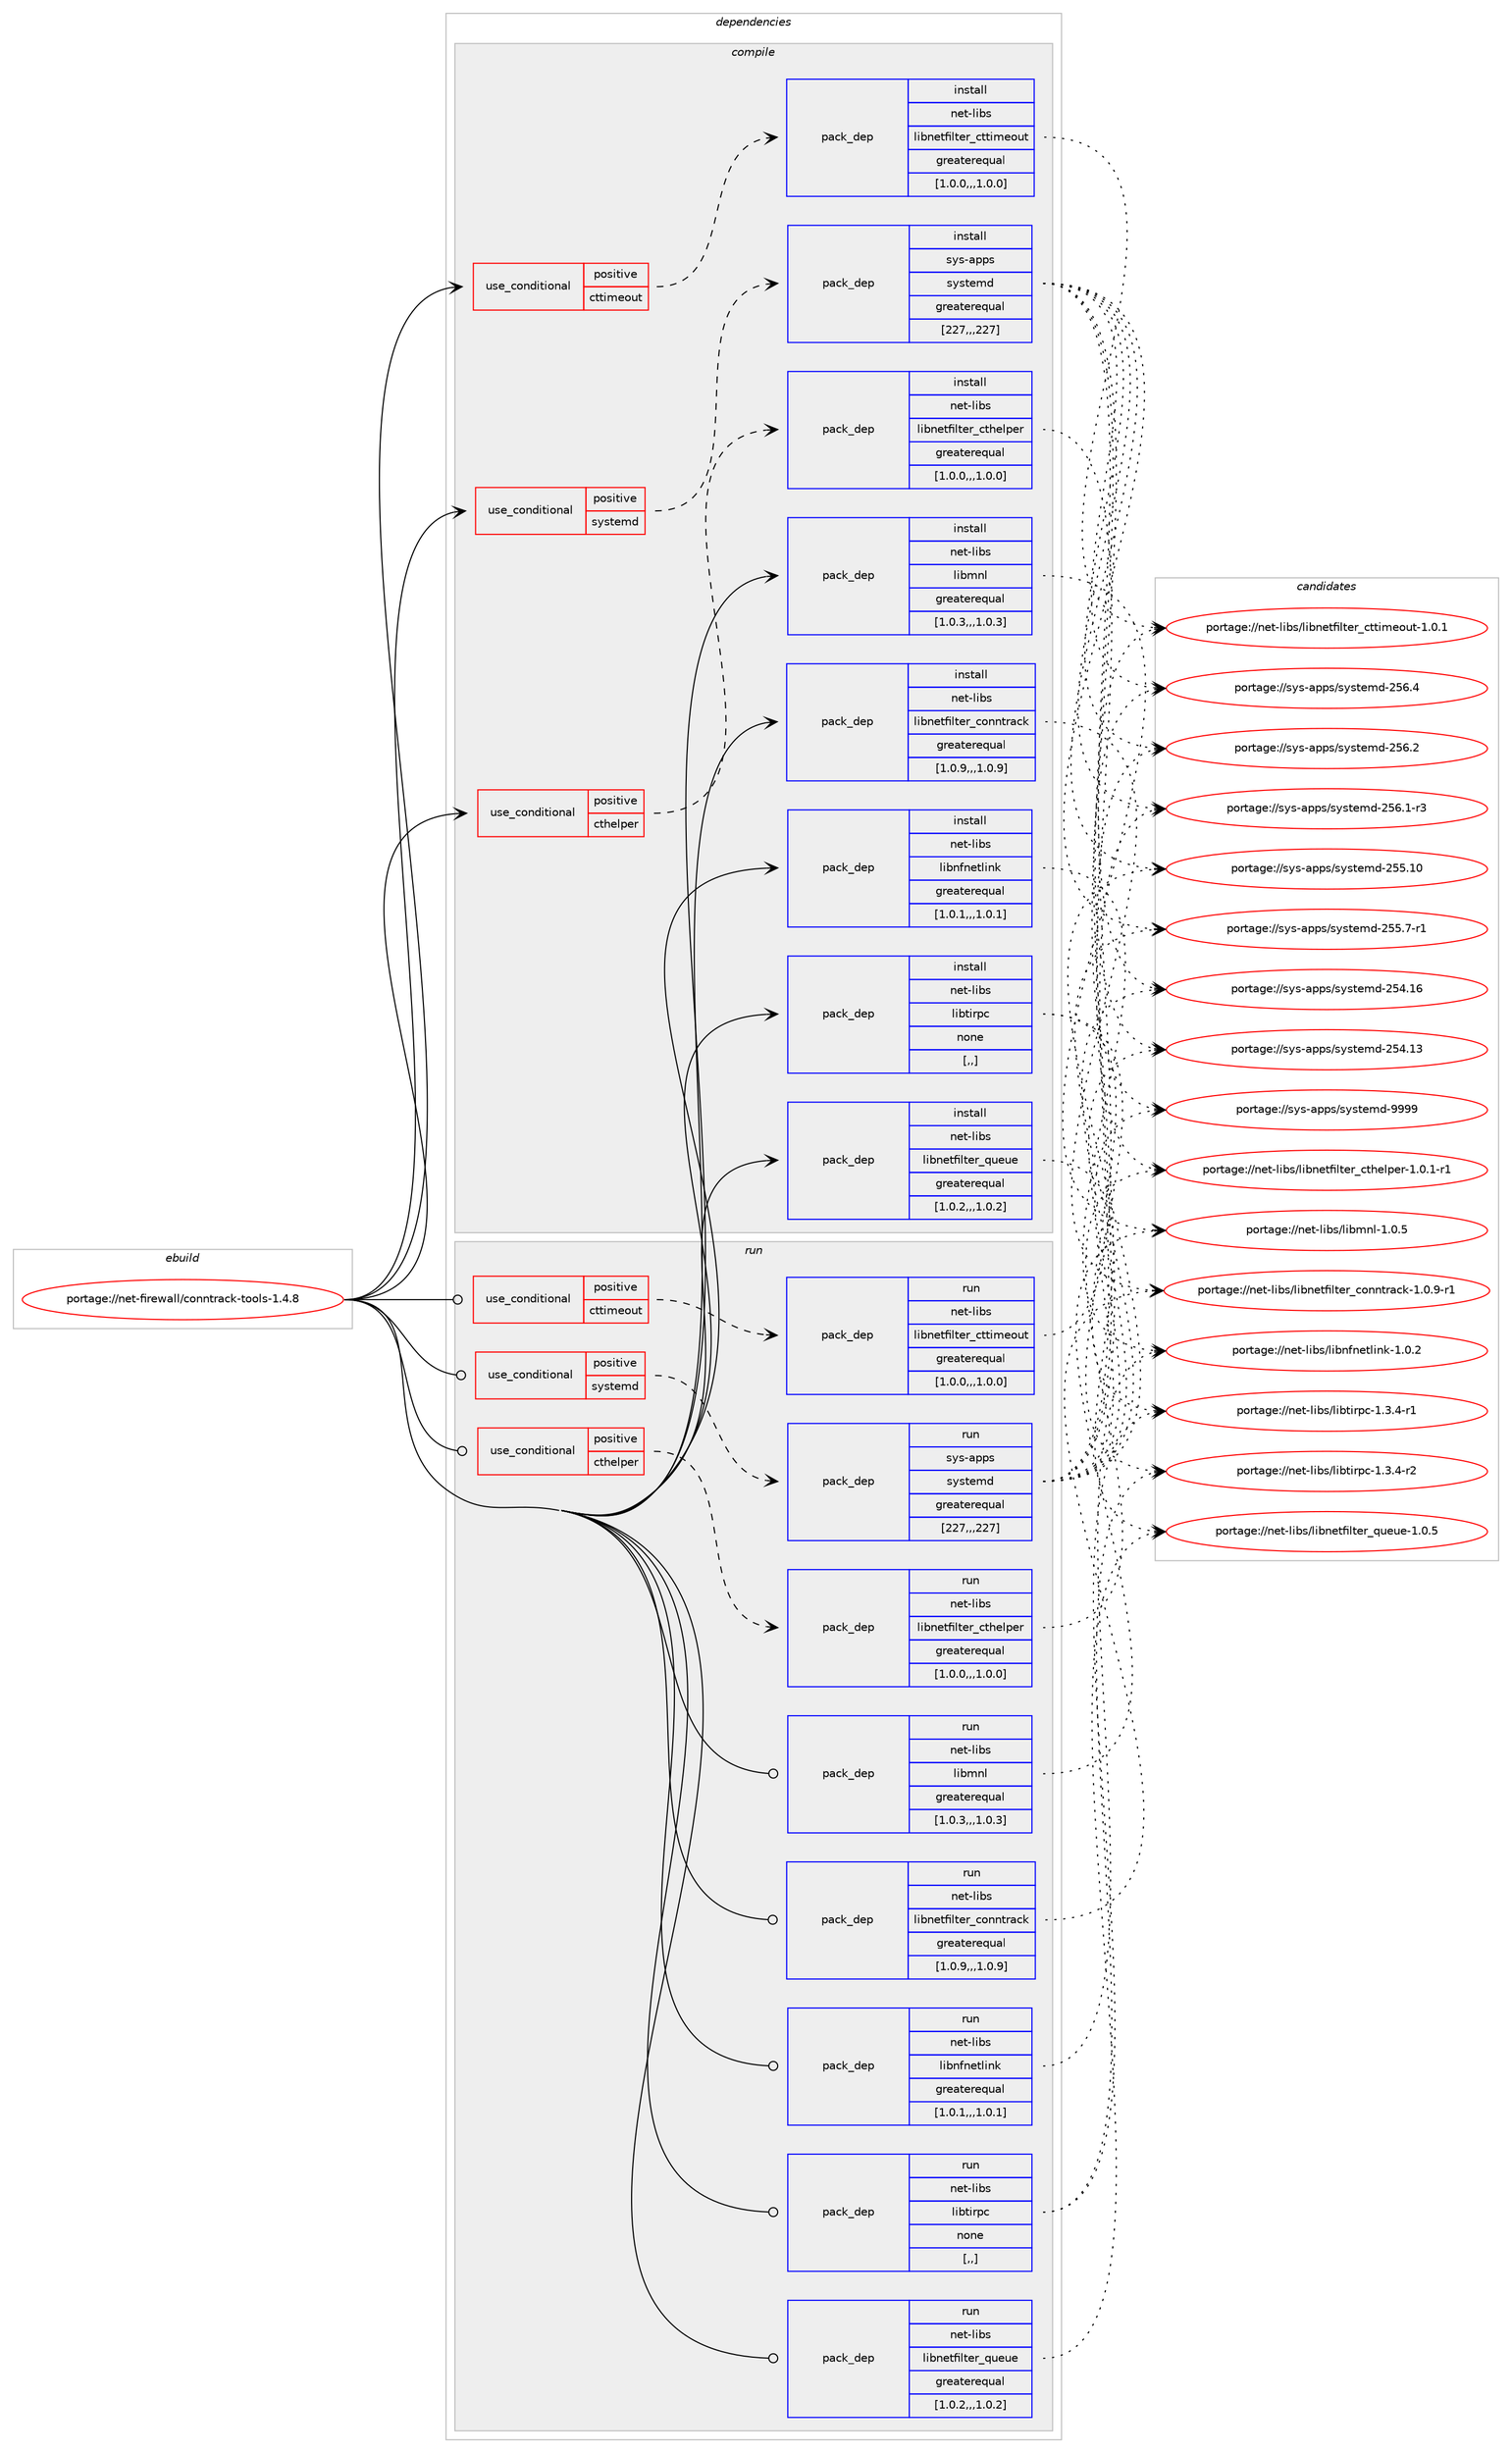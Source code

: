 digraph prolog {

# *************
# Graph options
# *************

newrank=true;
concentrate=true;
compound=true;
graph [rankdir=LR,fontname=Helvetica,fontsize=10,ranksep=1.5];#, ranksep=2.5, nodesep=0.2];
edge  [arrowhead=vee];
node  [fontname=Helvetica,fontsize=10];

# **********
# The ebuild
# **********

subgraph cluster_leftcol {
color=gray;
label=<<i>ebuild</i>>;
id [label="portage://net-firewall/conntrack-tools-1.4.8", color=red, width=4, href="../net-firewall/conntrack-tools-1.4.8.svg"];
}

# ****************
# The dependencies
# ****************

subgraph cluster_midcol {
color=gray;
label=<<i>dependencies</i>>;
subgraph cluster_compile {
fillcolor="#eeeeee";
style=filled;
label=<<i>compile</i>>;
subgraph cond89896 {
dependency346464 [label=<<TABLE BORDER="0" CELLBORDER="1" CELLSPACING="0" CELLPADDING="4"><TR><TD ROWSPAN="3" CELLPADDING="10">use_conditional</TD></TR><TR><TD>positive</TD></TR><TR><TD>cthelper</TD></TR></TABLE>>, shape=none, color=red];
subgraph pack253977 {
dependency346465 [label=<<TABLE BORDER="0" CELLBORDER="1" CELLSPACING="0" CELLPADDING="4" WIDTH="220"><TR><TD ROWSPAN="6" CELLPADDING="30">pack_dep</TD></TR><TR><TD WIDTH="110">install</TD></TR><TR><TD>net-libs</TD></TR><TR><TD>libnetfilter_cthelper</TD></TR><TR><TD>greaterequal</TD></TR><TR><TD>[1.0.0,,,1.0.0]</TD></TR></TABLE>>, shape=none, color=blue];
}
dependency346464:e -> dependency346465:w [weight=20,style="dashed",arrowhead="vee"];
}
id:e -> dependency346464:w [weight=20,style="solid",arrowhead="vee"];
subgraph cond89897 {
dependency346466 [label=<<TABLE BORDER="0" CELLBORDER="1" CELLSPACING="0" CELLPADDING="4"><TR><TD ROWSPAN="3" CELLPADDING="10">use_conditional</TD></TR><TR><TD>positive</TD></TR><TR><TD>cttimeout</TD></TR></TABLE>>, shape=none, color=red];
subgraph pack253978 {
dependency346467 [label=<<TABLE BORDER="0" CELLBORDER="1" CELLSPACING="0" CELLPADDING="4" WIDTH="220"><TR><TD ROWSPAN="6" CELLPADDING="30">pack_dep</TD></TR><TR><TD WIDTH="110">install</TD></TR><TR><TD>net-libs</TD></TR><TR><TD>libnetfilter_cttimeout</TD></TR><TR><TD>greaterequal</TD></TR><TR><TD>[1.0.0,,,1.0.0]</TD></TR></TABLE>>, shape=none, color=blue];
}
dependency346466:e -> dependency346467:w [weight=20,style="dashed",arrowhead="vee"];
}
id:e -> dependency346466:w [weight=20,style="solid",arrowhead="vee"];
subgraph cond89898 {
dependency346468 [label=<<TABLE BORDER="0" CELLBORDER="1" CELLSPACING="0" CELLPADDING="4"><TR><TD ROWSPAN="3" CELLPADDING="10">use_conditional</TD></TR><TR><TD>positive</TD></TR><TR><TD>systemd</TD></TR></TABLE>>, shape=none, color=red];
subgraph pack253979 {
dependency346469 [label=<<TABLE BORDER="0" CELLBORDER="1" CELLSPACING="0" CELLPADDING="4" WIDTH="220"><TR><TD ROWSPAN="6" CELLPADDING="30">pack_dep</TD></TR><TR><TD WIDTH="110">install</TD></TR><TR><TD>sys-apps</TD></TR><TR><TD>systemd</TD></TR><TR><TD>greaterequal</TD></TR><TR><TD>[227,,,227]</TD></TR></TABLE>>, shape=none, color=blue];
}
dependency346468:e -> dependency346469:w [weight=20,style="dashed",arrowhead="vee"];
}
id:e -> dependency346468:w [weight=20,style="solid",arrowhead="vee"];
subgraph pack253980 {
dependency346470 [label=<<TABLE BORDER="0" CELLBORDER="1" CELLSPACING="0" CELLPADDING="4" WIDTH="220"><TR><TD ROWSPAN="6" CELLPADDING="30">pack_dep</TD></TR><TR><TD WIDTH="110">install</TD></TR><TR><TD>net-libs</TD></TR><TR><TD>libmnl</TD></TR><TR><TD>greaterequal</TD></TR><TR><TD>[1.0.3,,,1.0.3]</TD></TR></TABLE>>, shape=none, color=blue];
}
id:e -> dependency346470:w [weight=20,style="solid",arrowhead="vee"];
subgraph pack253981 {
dependency346471 [label=<<TABLE BORDER="0" CELLBORDER="1" CELLSPACING="0" CELLPADDING="4" WIDTH="220"><TR><TD ROWSPAN="6" CELLPADDING="30">pack_dep</TD></TR><TR><TD WIDTH="110">install</TD></TR><TR><TD>net-libs</TD></TR><TR><TD>libnetfilter_conntrack</TD></TR><TR><TD>greaterequal</TD></TR><TR><TD>[1.0.9,,,1.0.9]</TD></TR></TABLE>>, shape=none, color=blue];
}
id:e -> dependency346471:w [weight=20,style="solid",arrowhead="vee"];
subgraph pack253982 {
dependency346472 [label=<<TABLE BORDER="0" CELLBORDER="1" CELLSPACING="0" CELLPADDING="4" WIDTH="220"><TR><TD ROWSPAN="6" CELLPADDING="30">pack_dep</TD></TR><TR><TD WIDTH="110">install</TD></TR><TR><TD>net-libs</TD></TR><TR><TD>libnetfilter_queue</TD></TR><TR><TD>greaterequal</TD></TR><TR><TD>[1.0.2,,,1.0.2]</TD></TR></TABLE>>, shape=none, color=blue];
}
id:e -> dependency346472:w [weight=20,style="solid",arrowhead="vee"];
subgraph pack253983 {
dependency346473 [label=<<TABLE BORDER="0" CELLBORDER="1" CELLSPACING="0" CELLPADDING="4" WIDTH="220"><TR><TD ROWSPAN="6" CELLPADDING="30">pack_dep</TD></TR><TR><TD WIDTH="110">install</TD></TR><TR><TD>net-libs</TD></TR><TR><TD>libnfnetlink</TD></TR><TR><TD>greaterequal</TD></TR><TR><TD>[1.0.1,,,1.0.1]</TD></TR></TABLE>>, shape=none, color=blue];
}
id:e -> dependency346473:w [weight=20,style="solid",arrowhead="vee"];
subgraph pack253984 {
dependency346474 [label=<<TABLE BORDER="0" CELLBORDER="1" CELLSPACING="0" CELLPADDING="4" WIDTH="220"><TR><TD ROWSPAN="6" CELLPADDING="30">pack_dep</TD></TR><TR><TD WIDTH="110">install</TD></TR><TR><TD>net-libs</TD></TR><TR><TD>libtirpc</TD></TR><TR><TD>none</TD></TR><TR><TD>[,,]</TD></TR></TABLE>>, shape=none, color=blue];
}
id:e -> dependency346474:w [weight=20,style="solid",arrowhead="vee"];
}
subgraph cluster_compileandrun {
fillcolor="#eeeeee";
style=filled;
label=<<i>compile and run</i>>;
}
subgraph cluster_run {
fillcolor="#eeeeee";
style=filled;
label=<<i>run</i>>;
subgraph cond89899 {
dependency346475 [label=<<TABLE BORDER="0" CELLBORDER="1" CELLSPACING="0" CELLPADDING="4"><TR><TD ROWSPAN="3" CELLPADDING="10">use_conditional</TD></TR><TR><TD>positive</TD></TR><TR><TD>cthelper</TD></TR></TABLE>>, shape=none, color=red];
subgraph pack253985 {
dependency346476 [label=<<TABLE BORDER="0" CELLBORDER="1" CELLSPACING="0" CELLPADDING="4" WIDTH="220"><TR><TD ROWSPAN="6" CELLPADDING="30">pack_dep</TD></TR><TR><TD WIDTH="110">run</TD></TR><TR><TD>net-libs</TD></TR><TR><TD>libnetfilter_cthelper</TD></TR><TR><TD>greaterequal</TD></TR><TR><TD>[1.0.0,,,1.0.0]</TD></TR></TABLE>>, shape=none, color=blue];
}
dependency346475:e -> dependency346476:w [weight=20,style="dashed",arrowhead="vee"];
}
id:e -> dependency346475:w [weight=20,style="solid",arrowhead="odot"];
subgraph cond89900 {
dependency346477 [label=<<TABLE BORDER="0" CELLBORDER="1" CELLSPACING="0" CELLPADDING="4"><TR><TD ROWSPAN="3" CELLPADDING="10">use_conditional</TD></TR><TR><TD>positive</TD></TR><TR><TD>cttimeout</TD></TR></TABLE>>, shape=none, color=red];
subgraph pack253986 {
dependency346478 [label=<<TABLE BORDER="0" CELLBORDER="1" CELLSPACING="0" CELLPADDING="4" WIDTH="220"><TR><TD ROWSPAN="6" CELLPADDING="30">pack_dep</TD></TR><TR><TD WIDTH="110">run</TD></TR><TR><TD>net-libs</TD></TR><TR><TD>libnetfilter_cttimeout</TD></TR><TR><TD>greaterequal</TD></TR><TR><TD>[1.0.0,,,1.0.0]</TD></TR></TABLE>>, shape=none, color=blue];
}
dependency346477:e -> dependency346478:w [weight=20,style="dashed",arrowhead="vee"];
}
id:e -> dependency346477:w [weight=20,style="solid",arrowhead="odot"];
subgraph cond89901 {
dependency346479 [label=<<TABLE BORDER="0" CELLBORDER="1" CELLSPACING="0" CELLPADDING="4"><TR><TD ROWSPAN="3" CELLPADDING="10">use_conditional</TD></TR><TR><TD>positive</TD></TR><TR><TD>systemd</TD></TR></TABLE>>, shape=none, color=red];
subgraph pack253987 {
dependency346480 [label=<<TABLE BORDER="0" CELLBORDER="1" CELLSPACING="0" CELLPADDING="4" WIDTH="220"><TR><TD ROWSPAN="6" CELLPADDING="30">pack_dep</TD></TR><TR><TD WIDTH="110">run</TD></TR><TR><TD>sys-apps</TD></TR><TR><TD>systemd</TD></TR><TR><TD>greaterequal</TD></TR><TR><TD>[227,,,227]</TD></TR></TABLE>>, shape=none, color=blue];
}
dependency346479:e -> dependency346480:w [weight=20,style="dashed",arrowhead="vee"];
}
id:e -> dependency346479:w [weight=20,style="solid",arrowhead="odot"];
subgraph pack253988 {
dependency346481 [label=<<TABLE BORDER="0" CELLBORDER="1" CELLSPACING="0" CELLPADDING="4" WIDTH="220"><TR><TD ROWSPAN="6" CELLPADDING="30">pack_dep</TD></TR><TR><TD WIDTH="110">run</TD></TR><TR><TD>net-libs</TD></TR><TR><TD>libmnl</TD></TR><TR><TD>greaterequal</TD></TR><TR><TD>[1.0.3,,,1.0.3]</TD></TR></TABLE>>, shape=none, color=blue];
}
id:e -> dependency346481:w [weight=20,style="solid",arrowhead="odot"];
subgraph pack253989 {
dependency346482 [label=<<TABLE BORDER="0" CELLBORDER="1" CELLSPACING="0" CELLPADDING="4" WIDTH="220"><TR><TD ROWSPAN="6" CELLPADDING="30">pack_dep</TD></TR><TR><TD WIDTH="110">run</TD></TR><TR><TD>net-libs</TD></TR><TR><TD>libnetfilter_conntrack</TD></TR><TR><TD>greaterequal</TD></TR><TR><TD>[1.0.9,,,1.0.9]</TD></TR></TABLE>>, shape=none, color=blue];
}
id:e -> dependency346482:w [weight=20,style="solid",arrowhead="odot"];
subgraph pack253990 {
dependency346483 [label=<<TABLE BORDER="0" CELLBORDER="1" CELLSPACING="0" CELLPADDING="4" WIDTH="220"><TR><TD ROWSPAN="6" CELLPADDING="30">pack_dep</TD></TR><TR><TD WIDTH="110">run</TD></TR><TR><TD>net-libs</TD></TR><TR><TD>libnetfilter_queue</TD></TR><TR><TD>greaterequal</TD></TR><TR><TD>[1.0.2,,,1.0.2]</TD></TR></TABLE>>, shape=none, color=blue];
}
id:e -> dependency346483:w [weight=20,style="solid",arrowhead="odot"];
subgraph pack253991 {
dependency346484 [label=<<TABLE BORDER="0" CELLBORDER="1" CELLSPACING="0" CELLPADDING="4" WIDTH="220"><TR><TD ROWSPAN="6" CELLPADDING="30">pack_dep</TD></TR><TR><TD WIDTH="110">run</TD></TR><TR><TD>net-libs</TD></TR><TR><TD>libnfnetlink</TD></TR><TR><TD>greaterequal</TD></TR><TR><TD>[1.0.1,,,1.0.1]</TD></TR></TABLE>>, shape=none, color=blue];
}
id:e -> dependency346484:w [weight=20,style="solid",arrowhead="odot"];
subgraph pack253992 {
dependency346485 [label=<<TABLE BORDER="0" CELLBORDER="1" CELLSPACING="0" CELLPADDING="4" WIDTH="220"><TR><TD ROWSPAN="6" CELLPADDING="30">pack_dep</TD></TR><TR><TD WIDTH="110">run</TD></TR><TR><TD>net-libs</TD></TR><TR><TD>libtirpc</TD></TR><TR><TD>none</TD></TR><TR><TD>[,,]</TD></TR></TABLE>>, shape=none, color=blue];
}
id:e -> dependency346485:w [weight=20,style="solid",arrowhead="odot"];
}
}

# **************
# The candidates
# **************

subgraph cluster_choices {
rank=same;
color=gray;
label=<<i>candidates</i>>;

subgraph choice253977 {
color=black;
nodesep=1;
choice1101011164510810598115471081059811010111610210510811610111495991161041011081121011144549464846494511449 [label="portage://net-libs/libnetfilter_cthelper-1.0.1-r1", color=red, width=4,href="../net-libs/libnetfilter_cthelper-1.0.1-r1.svg"];
dependency346465:e -> choice1101011164510810598115471081059811010111610210510811610111495991161041011081121011144549464846494511449:w [style=dotted,weight="100"];
}
subgraph choice253978 {
color=black;
nodesep=1;
choice110101116451081059811547108105981101011161021051081161011149599116116105109101111117116454946484649 [label="portage://net-libs/libnetfilter_cttimeout-1.0.1", color=red, width=4,href="../net-libs/libnetfilter_cttimeout-1.0.1.svg"];
dependency346467:e -> choice110101116451081059811547108105981101011161021051081161011149599116116105109101111117116454946484649:w [style=dotted,weight="100"];
}
subgraph choice253979 {
color=black;
nodesep=1;
choice1151211154597112112115471151211151161011091004557575757 [label="portage://sys-apps/systemd-9999", color=red, width=4,href="../sys-apps/systemd-9999.svg"];
choice115121115459711211211547115121115116101109100455053544652 [label="portage://sys-apps/systemd-256.4", color=red, width=4,href="../sys-apps/systemd-256.4.svg"];
choice115121115459711211211547115121115116101109100455053544650 [label="portage://sys-apps/systemd-256.2", color=red, width=4,href="../sys-apps/systemd-256.2.svg"];
choice1151211154597112112115471151211151161011091004550535446494511451 [label="portage://sys-apps/systemd-256.1-r3", color=red, width=4,href="../sys-apps/systemd-256.1-r3.svg"];
choice11512111545971121121154711512111511610110910045505353464948 [label="portage://sys-apps/systemd-255.10", color=red, width=4,href="../sys-apps/systemd-255.10.svg"];
choice1151211154597112112115471151211151161011091004550535346554511449 [label="portage://sys-apps/systemd-255.7-r1", color=red, width=4,href="../sys-apps/systemd-255.7-r1.svg"];
choice11512111545971121121154711512111511610110910045505352464954 [label="portage://sys-apps/systemd-254.16", color=red, width=4,href="../sys-apps/systemd-254.16.svg"];
choice11512111545971121121154711512111511610110910045505352464951 [label="portage://sys-apps/systemd-254.13", color=red, width=4,href="../sys-apps/systemd-254.13.svg"];
dependency346469:e -> choice1151211154597112112115471151211151161011091004557575757:w [style=dotted,weight="100"];
dependency346469:e -> choice115121115459711211211547115121115116101109100455053544652:w [style=dotted,weight="100"];
dependency346469:e -> choice115121115459711211211547115121115116101109100455053544650:w [style=dotted,weight="100"];
dependency346469:e -> choice1151211154597112112115471151211151161011091004550535446494511451:w [style=dotted,weight="100"];
dependency346469:e -> choice11512111545971121121154711512111511610110910045505353464948:w [style=dotted,weight="100"];
dependency346469:e -> choice1151211154597112112115471151211151161011091004550535346554511449:w [style=dotted,weight="100"];
dependency346469:e -> choice11512111545971121121154711512111511610110910045505352464954:w [style=dotted,weight="100"];
dependency346469:e -> choice11512111545971121121154711512111511610110910045505352464951:w [style=dotted,weight="100"];
}
subgraph choice253980 {
color=black;
nodesep=1;
choice11010111645108105981154710810598109110108454946484653 [label="portage://net-libs/libmnl-1.0.5", color=red, width=4,href="../net-libs/libmnl-1.0.5.svg"];
dependency346470:e -> choice11010111645108105981154710810598109110108454946484653:w [style=dotted,weight="100"];
}
subgraph choice253981 {
color=black;
nodesep=1;
choice11010111645108105981154710810598110101116102105108116101114959911111011011611497991074549464846574511449 [label="portage://net-libs/libnetfilter_conntrack-1.0.9-r1", color=red, width=4,href="../net-libs/libnetfilter_conntrack-1.0.9-r1.svg"];
dependency346471:e -> choice11010111645108105981154710810598110101116102105108116101114959911111011011611497991074549464846574511449:w [style=dotted,weight="100"];
}
subgraph choice253982 {
color=black;
nodesep=1;
choice1101011164510810598115471081059811010111610210510811610111495113117101117101454946484653 [label="portage://net-libs/libnetfilter_queue-1.0.5", color=red, width=4,href="../net-libs/libnetfilter_queue-1.0.5.svg"];
dependency346472:e -> choice1101011164510810598115471081059811010111610210510811610111495113117101117101454946484653:w [style=dotted,weight="100"];
}
subgraph choice253983 {
color=black;
nodesep=1;
choice11010111645108105981154710810598110102110101116108105110107454946484650 [label="portage://net-libs/libnfnetlink-1.0.2", color=red, width=4,href="../net-libs/libnfnetlink-1.0.2.svg"];
dependency346473:e -> choice11010111645108105981154710810598110102110101116108105110107454946484650:w [style=dotted,weight="100"];
}
subgraph choice253984 {
color=black;
nodesep=1;
choice11010111645108105981154710810598116105114112994549465146524511450 [label="portage://net-libs/libtirpc-1.3.4-r2", color=red, width=4,href="../net-libs/libtirpc-1.3.4-r2.svg"];
choice11010111645108105981154710810598116105114112994549465146524511449 [label="portage://net-libs/libtirpc-1.3.4-r1", color=red, width=4,href="../net-libs/libtirpc-1.3.4-r1.svg"];
dependency346474:e -> choice11010111645108105981154710810598116105114112994549465146524511450:w [style=dotted,weight="100"];
dependency346474:e -> choice11010111645108105981154710810598116105114112994549465146524511449:w [style=dotted,weight="100"];
}
subgraph choice253985 {
color=black;
nodesep=1;
choice1101011164510810598115471081059811010111610210510811610111495991161041011081121011144549464846494511449 [label="portage://net-libs/libnetfilter_cthelper-1.0.1-r1", color=red, width=4,href="../net-libs/libnetfilter_cthelper-1.0.1-r1.svg"];
dependency346476:e -> choice1101011164510810598115471081059811010111610210510811610111495991161041011081121011144549464846494511449:w [style=dotted,weight="100"];
}
subgraph choice253986 {
color=black;
nodesep=1;
choice110101116451081059811547108105981101011161021051081161011149599116116105109101111117116454946484649 [label="portage://net-libs/libnetfilter_cttimeout-1.0.1", color=red, width=4,href="../net-libs/libnetfilter_cttimeout-1.0.1.svg"];
dependency346478:e -> choice110101116451081059811547108105981101011161021051081161011149599116116105109101111117116454946484649:w [style=dotted,weight="100"];
}
subgraph choice253987 {
color=black;
nodesep=1;
choice1151211154597112112115471151211151161011091004557575757 [label="portage://sys-apps/systemd-9999", color=red, width=4,href="../sys-apps/systemd-9999.svg"];
choice115121115459711211211547115121115116101109100455053544652 [label="portage://sys-apps/systemd-256.4", color=red, width=4,href="../sys-apps/systemd-256.4.svg"];
choice115121115459711211211547115121115116101109100455053544650 [label="portage://sys-apps/systemd-256.2", color=red, width=4,href="../sys-apps/systemd-256.2.svg"];
choice1151211154597112112115471151211151161011091004550535446494511451 [label="portage://sys-apps/systemd-256.1-r3", color=red, width=4,href="../sys-apps/systemd-256.1-r3.svg"];
choice11512111545971121121154711512111511610110910045505353464948 [label="portage://sys-apps/systemd-255.10", color=red, width=4,href="../sys-apps/systemd-255.10.svg"];
choice1151211154597112112115471151211151161011091004550535346554511449 [label="portage://sys-apps/systemd-255.7-r1", color=red, width=4,href="../sys-apps/systemd-255.7-r1.svg"];
choice11512111545971121121154711512111511610110910045505352464954 [label="portage://sys-apps/systemd-254.16", color=red, width=4,href="../sys-apps/systemd-254.16.svg"];
choice11512111545971121121154711512111511610110910045505352464951 [label="portage://sys-apps/systemd-254.13", color=red, width=4,href="../sys-apps/systemd-254.13.svg"];
dependency346480:e -> choice1151211154597112112115471151211151161011091004557575757:w [style=dotted,weight="100"];
dependency346480:e -> choice115121115459711211211547115121115116101109100455053544652:w [style=dotted,weight="100"];
dependency346480:e -> choice115121115459711211211547115121115116101109100455053544650:w [style=dotted,weight="100"];
dependency346480:e -> choice1151211154597112112115471151211151161011091004550535446494511451:w [style=dotted,weight="100"];
dependency346480:e -> choice11512111545971121121154711512111511610110910045505353464948:w [style=dotted,weight="100"];
dependency346480:e -> choice1151211154597112112115471151211151161011091004550535346554511449:w [style=dotted,weight="100"];
dependency346480:e -> choice11512111545971121121154711512111511610110910045505352464954:w [style=dotted,weight="100"];
dependency346480:e -> choice11512111545971121121154711512111511610110910045505352464951:w [style=dotted,weight="100"];
}
subgraph choice253988 {
color=black;
nodesep=1;
choice11010111645108105981154710810598109110108454946484653 [label="portage://net-libs/libmnl-1.0.5", color=red, width=4,href="../net-libs/libmnl-1.0.5.svg"];
dependency346481:e -> choice11010111645108105981154710810598109110108454946484653:w [style=dotted,weight="100"];
}
subgraph choice253989 {
color=black;
nodesep=1;
choice11010111645108105981154710810598110101116102105108116101114959911111011011611497991074549464846574511449 [label="portage://net-libs/libnetfilter_conntrack-1.0.9-r1", color=red, width=4,href="../net-libs/libnetfilter_conntrack-1.0.9-r1.svg"];
dependency346482:e -> choice11010111645108105981154710810598110101116102105108116101114959911111011011611497991074549464846574511449:w [style=dotted,weight="100"];
}
subgraph choice253990 {
color=black;
nodesep=1;
choice1101011164510810598115471081059811010111610210510811610111495113117101117101454946484653 [label="portage://net-libs/libnetfilter_queue-1.0.5", color=red, width=4,href="../net-libs/libnetfilter_queue-1.0.5.svg"];
dependency346483:e -> choice1101011164510810598115471081059811010111610210510811610111495113117101117101454946484653:w [style=dotted,weight="100"];
}
subgraph choice253991 {
color=black;
nodesep=1;
choice11010111645108105981154710810598110102110101116108105110107454946484650 [label="portage://net-libs/libnfnetlink-1.0.2", color=red, width=4,href="../net-libs/libnfnetlink-1.0.2.svg"];
dependency346484:e -> choice11010111645108105981154710810598110102110101116108105110107454946484650:w [style=dotted,weight="100"];
}
subgraph choice253992 {
color=black;
nodesep=1;
choice11010111645108105981154710810598116105114112994549465146524511450 [label="portage://net-libs/libtirpc-1.3.4-r2", color=red, width=4,href="../net-libs/libtirpc-1.3.4-r2.svg"];
choice11010111645108105981154710810598116105114112994549465146524511449 [label="portage://net-libs/libtirpc-1.3.4-r1", color=red, width=4,href="../net-libs/libtirpc-1.3.4-r1.svg"];
dependency346485:e -> choice11010111645108105981154710810598116105114112994549465146524511450:w [style=dotted,weight="100"];
dependency346485:e -> choice11010111645108105981154710810598116105114112994549465146524511449:w [style=dotted,weight="100"];
}
}

}
